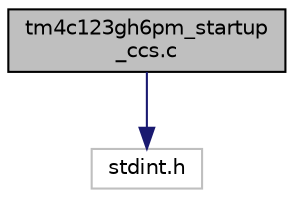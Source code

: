 digraph "tm4c123gh6pm_startup_ccs.c"
{
 // LATEX_PDF_SIZE
  edge [fontname="Helvetica",fontsize="10",labelfontname="Helvetica",labelfontsize="10"];
  node [fontname="Helvetica",fontsize="10",shape=record];
  Node0 [label="tm4c123gh6pm_startup\l_ccs.c",height=0.2,width=0.4,color="black", fillcolor="grey75", style="filled", fontcolor="black",tooltip="Startup File for Project."];
  Node0 -> Node1 [color="midnightblue",fontsize="10",style="solid",fontname="Helvetica"];
  Node1 [label="stdint.h",height=0.2,width=0.4,color="grey75", fillcolor="white", style="filled",tooltip=" "];
}
